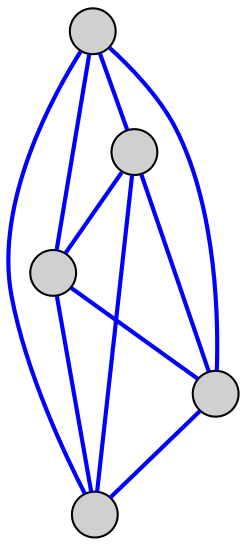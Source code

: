 graph K5 {

node[fontname="Helvetica",style=filled,fillcolor="#d0d0d0",label="", shape=circle, fixedsize=true, width=0.3, height=0.3]
edge[fontname="Helvetica",style=bold, color=blue];

n1 -- n2;
n1 -- n3;
n1 -- n4;
n1 -- n5;

n2 -- n3;
n2 -- n4;
n2 -- n5;

n3 -- n4;
n3 -- n5;

n4 -- n5;
}